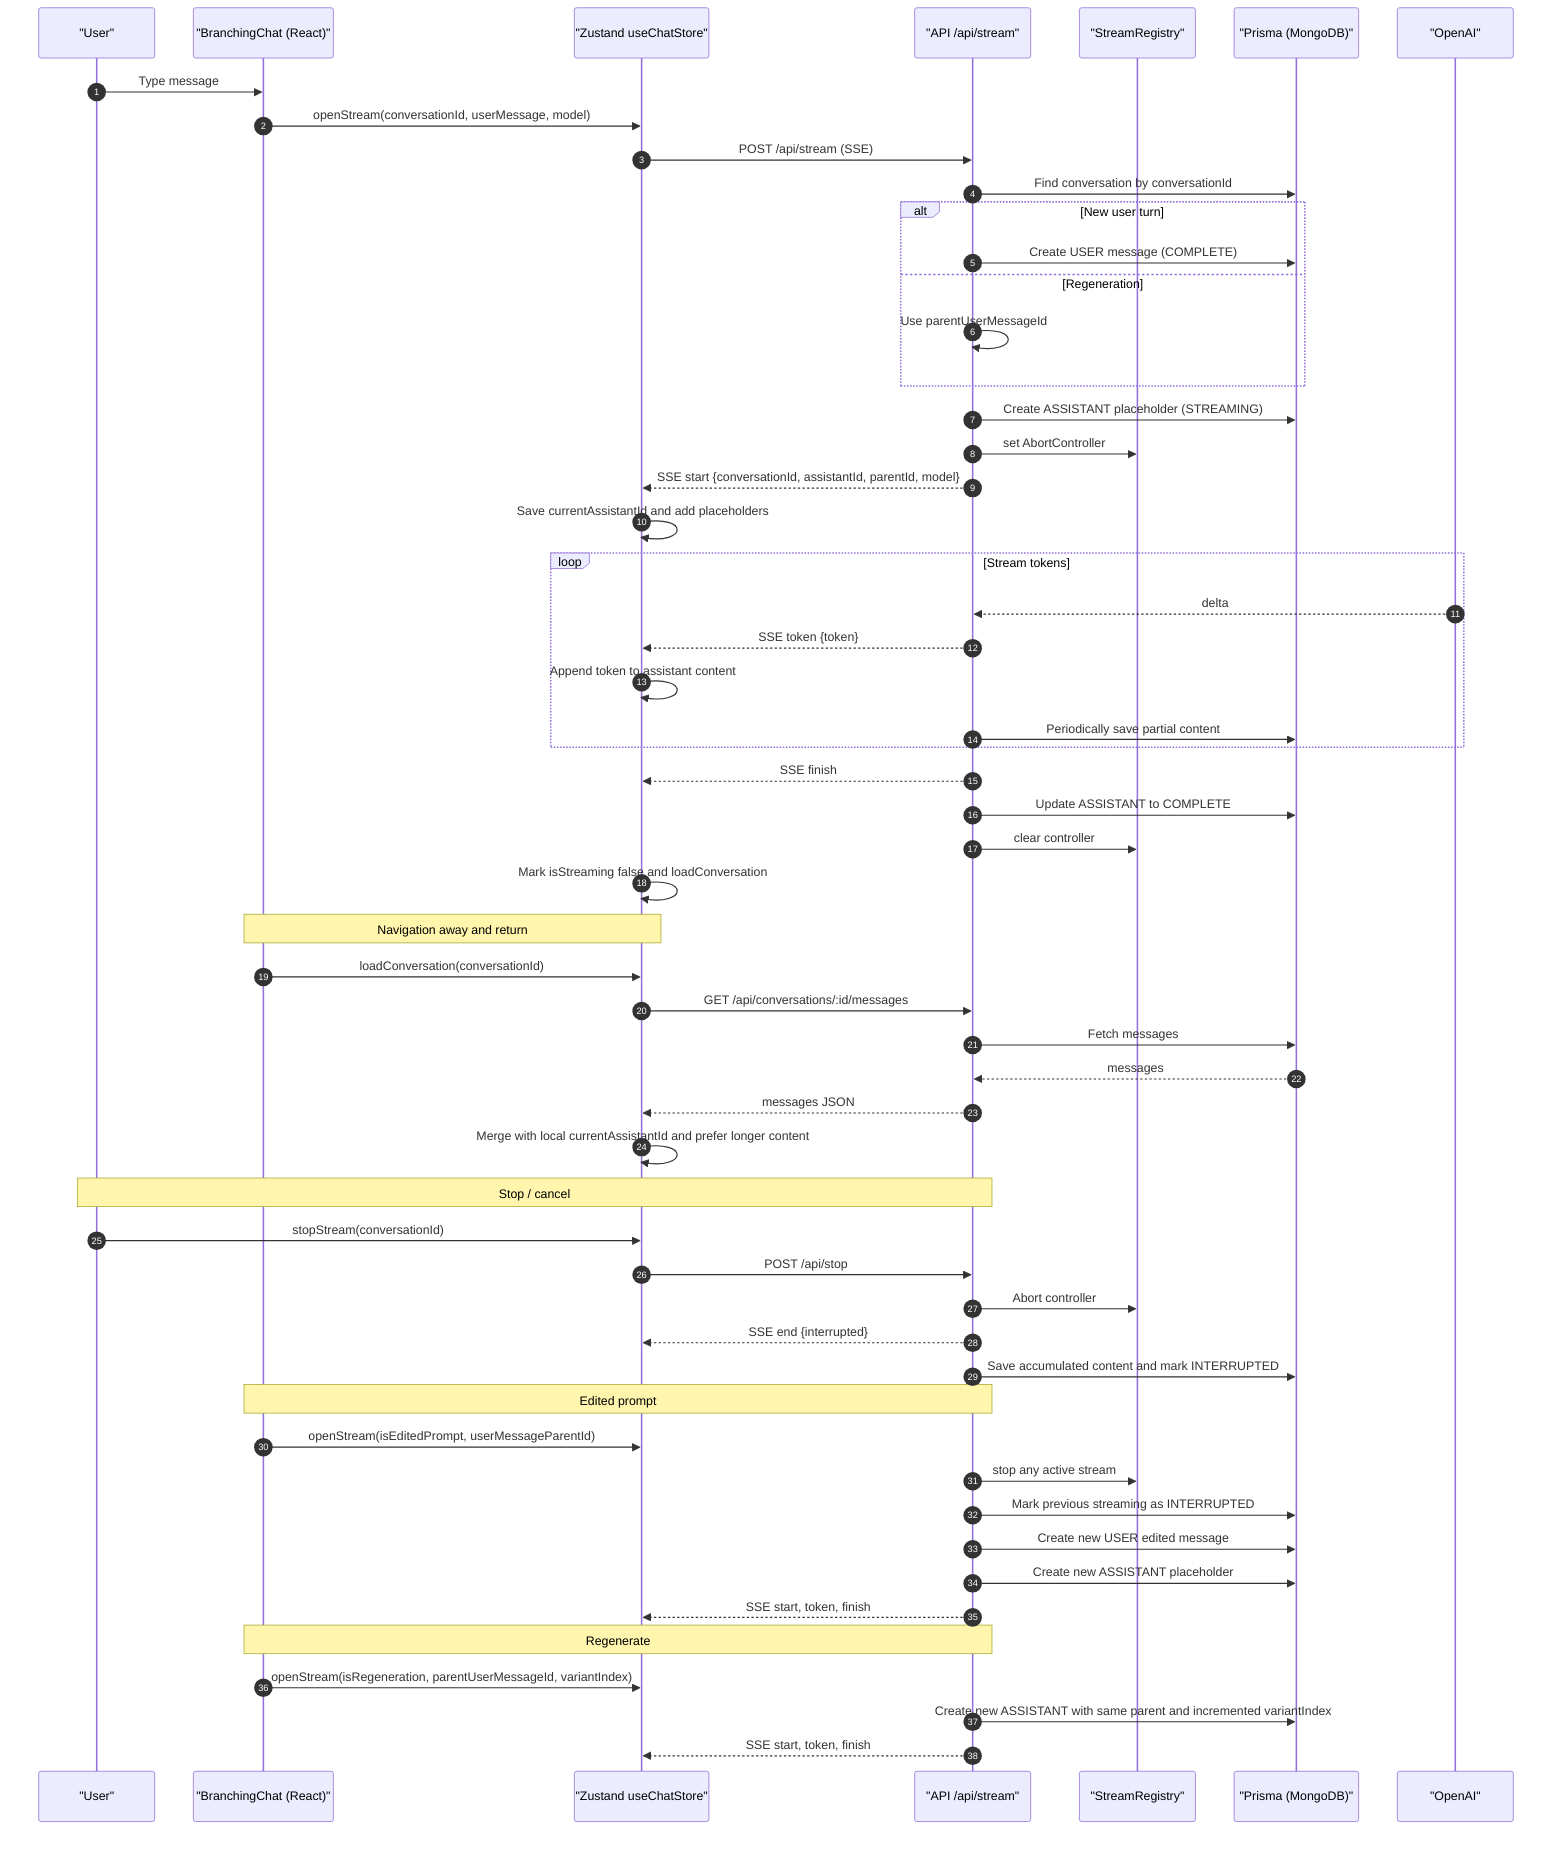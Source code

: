 sequenceDiagram
  autonumber
  participant U as "User"
  participant UI as "BranchingChat (React)"
  participant Store as "Zustand useChatStore"
  participant API as "API /api/stream"
  participant Reg as "StreamRegistry"
  participant DB as "Prisma (MongoDB)"
  participant OA as "OpenAI"

  U->>UI: Type message
  UI->>Store: openStream(conversationId, userMessage, model)
  Store->>API: POST /api/stream (SSE)
  API->>DB: Find conversation by conversationId
  alt New user turn
    API->>DB: Create USER message (COMPLETE)
  else Regeneration
    API->>API: Use parentUserMessageId
  end
  API->>DB: Create ASSISTANT placeholder (STREAMING)
  API->>Reg: set AbortController
  API-->>Store: SSE start {conversationId, assistantId, parentId, model}
  Store->>Store: Save currentAssistantId and add placeholders
  loop Stream tokens
    OA-->>API: delta
    API-->>Store: SSE token {token}
    Store->>Store: Append token to assistant content
    API->>DB: Periodically save partial content
  end
  API-->>Store: SSE finish
  API->>DB: Update ASSISTANT to COMPLETE
  API->>Reg: clear controller
  Store->>Store: Mark isStreaming false and loadConversation

  Note over UI,Store: Navigation away and return
  UI->>Store: loadConversation(conversationId)
  Store->>API: GET /api/conversations/:id/messages
  API->>DB: Fetch messages
  DB-->>API: messages
  API-->>Store: messages JSON
  Store->>Store: Merge with local currentAssistantId and prefer longer content

  Note over U,API: Stop / cancel
  U->>Store: stopStream(conversationId)
  Store->>API: POST /api/stop
  API->>Reg: Abort controller
  API-->>Store: SSE end {interrupted}
  API->>DB: Save accumulated content and mark INTERRUPTED

  Note over UI,API: Edited prompt
  UI->>Store: openStream(isEditedPrompt, userMessageParentId)
  API->>Reg: stop any active stream
  API->>DB: Mark previous streaming as INTERRUPTED
  API->>DB: Create new USER edited message
  API->>DB: Create new ASSISTANT placeholder
  API-->>Store: SSE start, token, finish

  Note over UI,API: Regenerate
  UI->>Store: openStream(isRegeneration, parentUserMessageId, variantIndex)
  API->>DB: Create new ASSISTANT with same parent and incremented variantIndex
  API-->>Store: SSE start, token, finish